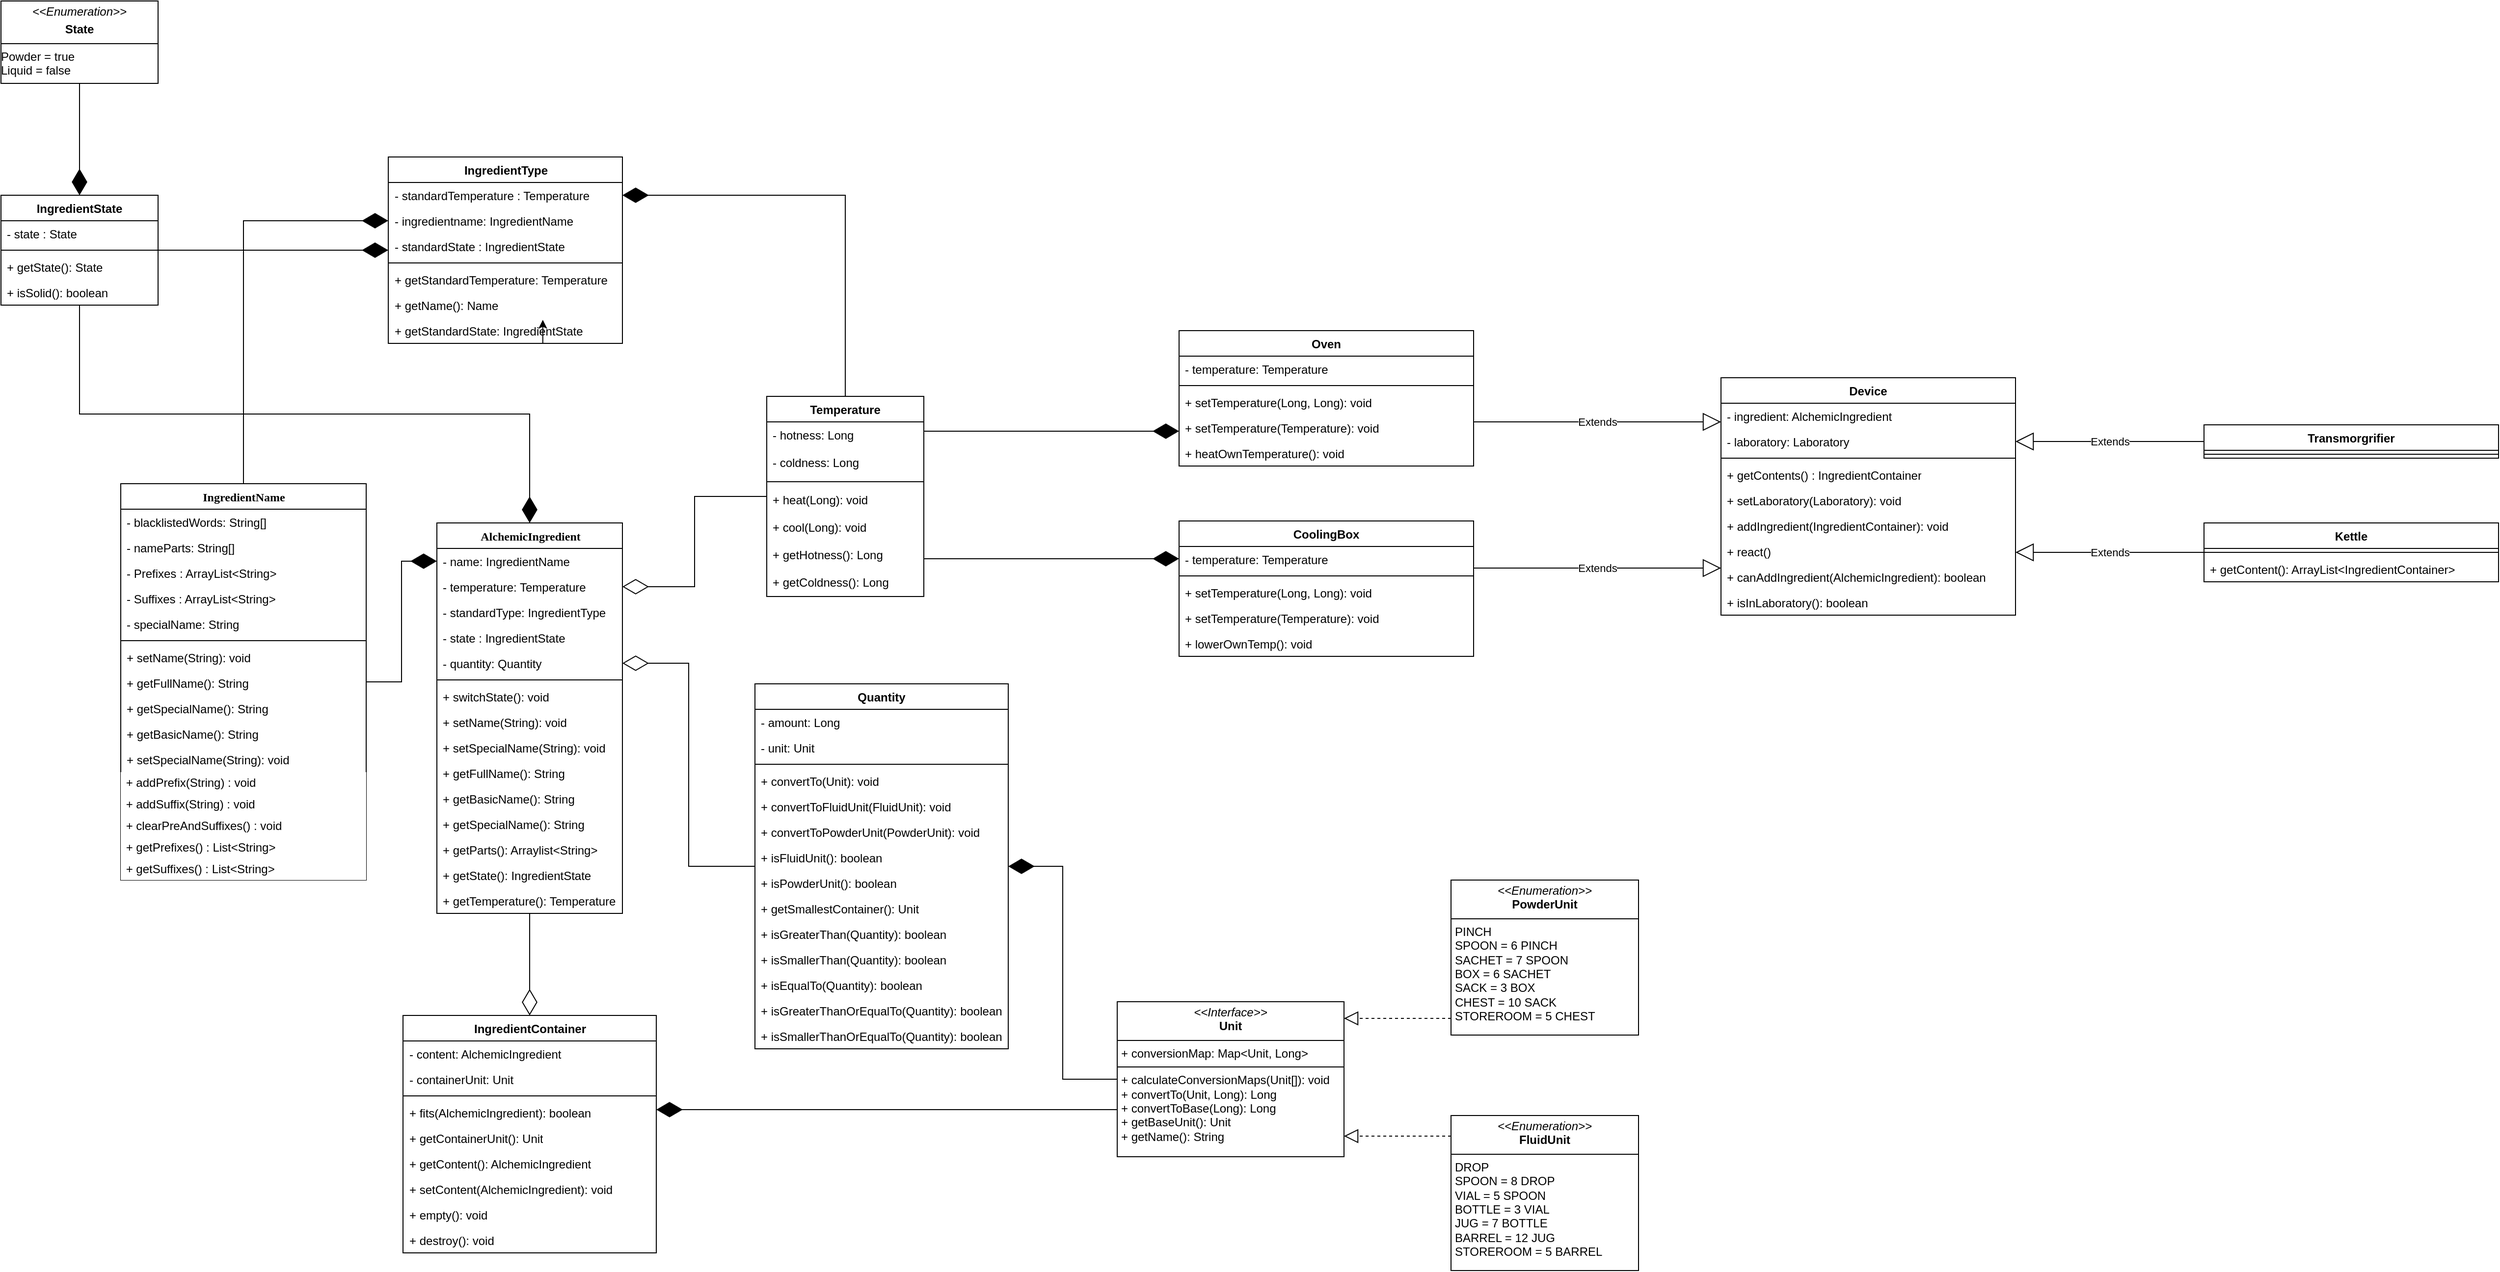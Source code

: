 <mxfile version="24.4.4" type="device">
  <diagram name="Page-1" id="9f46799a-70d6-7492-0946-bef42562c5a5">
    <mxGraphModel dx="1953" dy="1023" grid="1" gridSize="12" guides="1" tooltips="1" connect="1" arrows="1" fold="1" page="1" pageScale="1" pageWidth="4681" pageHeight="3300" background="#FFFFFF" math="0" shadow="0">
      <root>
        <mxCell id="0" />
        <mxCell id="1" parent="0" />
        <mxCell id="78961159f06e98e8-56" value="IngredientName" style="swimlane;html=1;fontStyle=1;align=center;verticalAlign=top;childLayout=stackLayout;horizontal=1;startSize=26;horizontalStack=0;resizeParent=1;resizeLast=0;collapsible=1;marginBottom=0;swimlaneFillColor=#ffffff;rounded=0;shadow=0;comic=0;labelBackgroundColor=none;strokeWidth=1;fontFamily=Verdana;fontSize=12;" parent="1" vertex="1">
          <mxGeometry x="1670" y="1272" width="250" height="404" as="geometry" />
        </mxCell>
        <mxCell id="78961159f06e98e8-57" value="- blacklistedWords: String[]" style="text;html=1;align=left;verticalAlign=top;spacingLeft=4;spacingRight=4;whiteSpace=wrap;overflow=hidden;rotatable=0;points=[[0,0.5],[1,0.5]];portConstraint=eastwest;" parent="78961159f06e98e8-56" vertex="1">
          <mxGeometry y="26" width="250" height="26" as="geometry" />
        </mxCell>
        <mxCell id="78961159f06e98e8-58" value="- nameParts: String[]" style="text;html=1;align=left;verticalAlign=top;spacingLeft=4;spacingRight=4;whiteSpace=wrap;overflow=hidden;rotatable=0;points=[[0,0.5],[1,0.5]];portConstraint=eastwest;" parent="78961159f06e98e8-56" vertex="1">
          <mxGeometry y="52" width="250" height="26" as="geometry" />
        </mxCell>
        <mxCell id="5zhedWkyK45EyheegLLE-41" value="- Prefixes : ArrayList&amp;lt;String&amp;gt;" style="text;html=1;align=left;verticalAlign=top;spacingLeft=4;spacingRight=4;whiteSpace=wrap;overflow=hidden;rotatable=0;points=[[0,0.5],[1,0.5]];portConstraint=eastwest;" parent="78961159f06e98e8-56" vertex="1">
          <mxGeometry y="78" width="250" height="26" as="geometry" />
        </mxCell>
        <mxCell id="5zhedWkyK45EyheegLLE-42" value="- Suffixes : ArrayList&amp;lt;String&amp;gt;" style="text;html=1;align=left;verticalAlign=top;spacingLeft=4;spacingRight=4;whiteSpace=wrap;overflow=hidden;rotatable=0;points=[[0,0.5],[1,0.5]];portConstraint=eastwest;" parent="78961159f06e98e8-56" vertex="1">
          <mxGeometry y="104" width="250" height="26" as="geometry" />
        </mxCell>
        <mxCell id="78961159f06e98e8-59" value="- specialName: String" style="text;html=1;align=left;verticalAlign=top;spacingLeft=4;spacingRight=4;whiteSpace=wrap;overflow=hidden;rotatable=0;points=[[0,0.5],[1,0.5]];portConstraint=eastwest;" parent="78961159f06e98e8-56" vertex="1">
          <mxGeometry y="130" width="250" height="26" as="geometry" />
        </mxCell>
        <mxCell id="78961159f06e98e8-64" value="" style="line;html=1;strokeWidth=1;align=left;verticalAlign=middle;spacingTop=-1;spacingLeft=3;spacingRight=3;rotatable=0;labelPosition=right;points=[];portConstraint=eastwest;" parent="78961159f06e98e8-56" vertex="1">
          <mxGeometry y="156" width="250" height="8" as="geometry" />
        </mxCell>
        <mxCell id="78961159f06e98e8-65" value="+ setName(String): void" style="text;html=1;align=left;verticalAlign=top;spacingLeft=4;spacingRight=4;whiteSpace=wrap;overflow=hidden;rotatable=0;points=[[0,0.5],[1,0.5]];portConstraint=eastwest;" parent="78961159f06e98e8-56" vertex="1">
          <mxGeometry y="164" width="250" height="26" as="geometry" />
        </mxCell>
        <mxCell id="97h_MK_ZkzOTSeDRxs9Z-13" value="+ getFullName(): String" style="text;html=1;align=left;verticalAlign=top;spacingLeft=4;spacingRight=4;whiteSpace=wrap;overflow=hidden;rotatable=0;points=[[0,0.5],[1,0.5]];portConstraint=eastwest;" parent="78961159f06e98e8-56" vertex="1">
          <mxGeometry y="190" width="250" height="26" as="geometry" />
        </mxCell>
        <mxCell id="97h_MK_ZkzOTSeDRxs9Z-12" value="+ getSpecialName(): String" style="text;html=1;align=left;verticalAlign=top;spacingLeft=4;spacingRight=4;whiteSpace=wrap;overflow=hidden;rotatable=0;points=[[0,0.5],[1,0.5]];portConstraint=eastwest;" parent="78961159f06e98e8-56" vertex="1">
          <mxGeometry y="216" width="250" height="26" as="geometry" />
        </mxCell>
        <mxCell id="78961159f06e98e8-68" value="+ getBasicName(): String" style="text;html=1;align=left;verticalAlign=top;spacingLeft=4;spacingRight=4;whiteSpace=wrap;overflow=hidden;rotatable=0;points=[[0,0.5],[1,0.5]];portConstraint=eastwest;" parent="78961159f06e98e8-56" vertex="1">
          <mxGeometry y="242" width="250" height="26" as="geometry" />
        </mxCell>
        <mxCell id="78961159f06e98e8-66" value="+ setSpecialName(String): void" style="text;html=1;align=left;verticalAlign=top;spacingLeft=4;spacingRight=4;whiteSpace=wrap;overflow=hidden;rotatable=0;points=[[0,0.5],[1,0.5]];portConstraint=eastwest;" parent="78961159f06e98e8-56" vertex="1">
          <mxGeometry y="268" width="250" height="26" as="geometry" />
        </mxCell>
        <mxCell id="5zhedWkyK45EyheegLLE-23" value="&amp;nbsp;+ addPrefix(String) : void" style="html=1;whiteSpace=wrap;align=left;strokeColor=none;" parent="78961159f06e98e8-56" vertex="1">
          <mxGeometry y="294" width="250" height="22" as="geometry" />
        </mxCell>
        <mxCell id="5zhedWkyK45EyheegLLE-24" value="&amp;nbsp;+ addSuffix(String) : void" style="html=1;whiteSpace=wrap;align=left;strokeColor=none;" parent="78961159f06e98e8-56" vertex="1">
          <mxGeometry y="316" width="250" height="22" as="geometry" />
        </mxCell>
        <mxCell id="5zhedWkyK45EyheegLLE-25" value="&amp;nbsp;+ clearPreAndSuffixes() : void" style="html=1;whiteSpace=wrap;align=left;strokeColor=none;" parent="78961159f06e98e8-56" vertex="1">
          <mxGeometry y="338" width="250" height="22" as="geometry" />
        </mxCell>
        <mxCell id="5zhedWkyK45EyheegLLE-27" value="&amp;nbsp;+ getPrefixes() : List&amp;lt;String&amp;gt;" style="html=1;whiteSpace=wrap;align=left;strokeColor=none;" parent="78961159f06e98e8-56" vertex="1">
          <mxGeometry y="360" width="250" height="22" as="geometry" />
        </mxCell>
        <mxCell id="5zhedWkyK45EyheegLLE-26" value="&amp;nbsp;+ getSuffixes() : List&amp;lt;String&amp;gt;" style="html=1;whiteSpace=wrap;align=left;strokeColor=none;" parent="78961159f06e98e8-56" vertex="1">
          <mxGeometry y="382" width="250" height="22" as="geometry" />
        </mxCell>
        <mxCell id="78961159f06e98e8-69" value="AlchemicIngredient" style="swimlane;html=1;fontStyle=1;align=center;verticalAlign=top;childLayout=stackLayout;horizontal=1;startSize=26;horizontalStack=0;resizeParent=1;resizeLast=0;collapsible=1;marginBottom=0;swimlaneFillColor=#ffffff;rounded=0;shadow=0;comic=0;labelBackgroundColor=none;strokeWidth=1;fontFamily=Verdana;fontSize=12" parent="1" vertex="1">
          <mxGeometry x="1992" y="1312" width="189" height="398" as="geometry" />
        </mxCell>
        <mxCell id="78961159f06e98e8-70" value="- name: IngredientName" style="text;html=1;align=left;verticalAlign=top;spacingLeft=4;spacingRight=4;whiteSpace=wrap;overflow=hidden;rotatable=0;points=[[0,0.5],[1,0.5]];portConstraint=eastwest;" parent="78961159f06e98e8-69" vertex="1">
          <mxGeometry y="26" width="189" height="26" as="geometry" />
        </mxCell>
        <mxCell id="78961159f06e98e8-71" value="- temperature: Temperature" style="text;html=1;align=left;verticalAlign=top;spacingLeft=4;spacingRight=4;whiteSpace=wrap;overflow=hidden;rotatable=0;points=[[0,0.5],[1,0.5]];portConstraint=eastwest;" parent="78961159f06e98e8-69" vertex="1">
          <mxGeometry y="52" width="189" height="26" as="geometry" />
        </mxCell>
        <mxCell id="Nklh2neHm5xW7WqeNOZJ-48" value="- standardType: IngredientType" style="text;align=left;verticalAlign=top;spacingLeft=4;spacingRight=4;overflow=hidden;rotatable=0;points=[[0,0.5],[1,0.5]];portConstraint=eastwest;whiteSpace=wrap;html=1;" parent="78961159f06e98e8-69" vertex="1">
          <mxGeometry y="78" width="189" height="26" as="geometry" />
        </mxCell>
        <mxCell id="Nklh2neHm5xW7WqeNOZJ-45" value="- state : IngredientState" style="text;align=left;verticalAlign=top;spacingLeft=4;spacingRight=4;overflow=hidden;rotatable=0;points=[[0,0.5],[1,0.5]];portConstraint=eastwest;whiteSpace=wrap;html=1;" parent="78961159f06e98e8-69" vertex="1">
          <mxGeometry y="104" width="189" height="26" as="geometry" />
        </mxCell>
        <mxCell id="97h_MK_ZkzOTSeDRxs9Z-36" value="- quantity: Quantity" style="text;html=1;align=left;verticalAlign=top;spacingLeft=4;spacingRight=4;whiteSpace=wrap;overflow=hidden;rotatable=0;points=[[0,0.5],[1,0.5]];portConstraint=eastwest;" parent="78961159f06e98e8-69" vertex="1">
          <mxGeometry y="130" width="189" height="26" as="geometry" />
        </mxCell>
        <mxCell id="78961159f06e98e8-77" value="" style="line;html=1;strokeWidth=1;align=left;verticalAlign=middle;spacingTop=-1;spacingLeft=3;spacingRight=3;rotatable=0;labelPosition=right;points=[];portConstraint=eastwest;" parent="78961159f06e98e8-69" vertex="1">
          <mxGeometry y="156" width="189" height="8" as="geometry" />
        </mxCell>
        <mxCell id="78961159f06e98e8-78" value="+ switchState(): void" style="text;html=1;align=left;verticalAlign=top;spacingLeft=4;spacingRight=4;whiteSpace=wrap;overflow=hidden;rotatable=0;points=[[0,0.5],[1,0.5]];portConstraint=eastwest;" parent="78961159f06e98e8-69" vertex="1">
          <mxGeometry y="164" width="189" height="26" as="geometry" />
        </mxCell>
        <mxCell id="97h_MK_ZkzOTSeDRxs9Z-29" value="+ setName(String): void" style="text;html=1;align=left;verticalAlign=top;spacingLeft=4;spacingRight=4;whiteSpace=wrap;overflow=hidden;rotatable=0;points=[[0,0.5],[1,0.5]];portConstraint=eastwest;" parent="78961159f06e98e8-69" vertex="1">
          <mxGeometry y="190" width="189" height="26" as="geometry" />
        </mxCell>
        <mxCell id="97h_MK_ZkzOTSeDRxs9Z-30" value="+ setSpecialName(String): void" style="text;html=1;align=left;verticalAlign=top;spacingLeft=4;spacingRight=4;whiteSpace=wrap;overflow=hidden;rotatable=0;points=[[0,0.5],[1,0.5]];portConstraint=eastwest;" parent="78961159f06e98e8-69" vertex="1">
          <mxGeometry y="216" width="189" height="26" as="geometry" />
        </mxCell>
        <mxCell id="97h_MK_ZkzOTSeDRxs9Z-33" value="+ getFullName(): String" style="text;html=1;align=left;verticalAlign=top;spacingLeft=4;spacingRight=4;whiteSpace=wrap;overflow=hidden;rotatable=0;points=[[0,0.5],[1,0.5]];portConstraint=eastwest;" parent="78961159f06e98e8-69" vertex="1">
          <mxGeometry y="242" width="189" height="26" as="geometry" />
        </mxCell>
        <mxCell id="97h_MK_ZkzOTSeDRxs9Z-31" value="+ getBasicName(): String" style="text;html=1;align=left;verticalAlign=top;spacingLeft=4;spacingRight=4;whiteSpace=wrap;overflow=hidden;rotatable=0;points=[[0,0.5],[1,0.5]];portConstraint=eastwest;" parent="78961159f06e98e8-69" vertex="1">
          <mxGeometry y="268" width="189" height="26" as="geometry" />
        </mxCell>
        <mxCell id="97h_MK_ZkzOTSeDRxs9Z-32" value="+ getSpecialName(): String" style="text;html=1;align=left;verticalAlign=top;spacingLeft=4;spacingRight=4;whiteSpace=wrap;overflow=hidden;rotatable=0;points=[[0,0.5],[1,0.5]];portConstraint=eastwest;" parent="78961159f06e98e8-69" vertex="1">
          <mxGeometry y="294" width="189" height="26" as="geometry" />
        </mxCell>
        <mxCell id="Nklh2neHm5xW7WqeNOZJ-34" value="+ getParts(): Arraylist&amp;lt;String&amp;gt;" style="text;html=1;align=left;verticalAlign=top;spacingLeft=4;spacingRight=4;whiteSpace=wrap;overflow=hidden;rotatable=0;points=[[0,0.5],[1,0.5]];portConstraint=eastwest;" parent="78961159f06e98e8-69" vertex="1">
          <mxGeometry y="320" width="189" height="26" as="geometry" />
        </mxCell>
        <mxCell id="97h_MK_ZkzOTSeDRxs9Z-35" value="+ getState(): IngredientState" style="text;html=1;align=left;verticalAlign=top;spacingLeft=4;spacingRight=4;whiteSpace=wrap;overflow=hidden;rotatable=0;points=[[0,0.5],[1,0.5]];portConstraint=eastwest;" parent="78961159f06e98e8-69" vertex="1">
          <mxGeometry y="346" width="189" height="26" as="geometry" />
        </mxCell>
        <mxCell id="97h_MK_ZkzOTSeDRxs9Z-34" value="+ getTemperature(): Temperature" style="text;html=1;align=left;verticalAlign=top;spacingLeft=4;spacingRight=4;whiteSpace=wrap;overflow=hidden;rotatable=0;points=[[0,0.5],[1,0.5]];portConstraint=eastwest;" parent="78961159f06e98e8-69" vertex="1">
          <mxGeometry y="372" width="189" height="26" as="geometry" />
        </mxCell>
        <mxCell id="97h_MK_ZkzOTSeDRxs9Z-2" value="" style="endArrow=diamondThin;endFill=1;endSize=24;html=1;rounded=0;entryX=0;entryY=0.5;entryDx=0;entryDy=0;edgeStyle=orthogonalEdgeStyle;" parent="1" source="78961159f06e98e8-56" target="78961159f06e98e8-70" edge="1">
          <mxGeometry width="160" relative="1" as="geometry">
            <mxPoint x="1972" y="1470" as="sourcePoint" />
            <mxPoint x="1962" y="1370" as="targetPoint" />
          </mxGeometry>
        </mxCell>
        <mxCell id="97h_MK_ZkzOTSeDRxs9Z-19" value="Temperature" style="swimlane;fontStyle=1;align=center;verticalAlign=top;childLayout=stackLayout;horizontal=1;startSize=26;horizontalStack=0;resizeParent=1;resizeParentMax=0;resizeLast=0;collapsible=1;marginBottom=0;whiteSpace=wrap;html=1;" parent="1" vertex="1">
          <mxGeometry x="2328" y="1183" width="160" height="204" as="geometry" />
        </mxCell>
        <mxCell id="97h_MK_ZkzOTSeDRxs9Z-20" value="- hotness: Long" style="text;align=left;verticalAlign=top;spacingLeft=4;spacingRight=4;overflow=hidden;rotatable=0;points=[[0,0.5],[1,0.5]];portConstraint=eastwest;whiteSpace=wrap;html=1;" parent="97h_MK_ZkzOTSeDRxs9Z-19" vertex="1">
          <mxGeometry y="26" width="160" height="28" as="geometry" />
        </mxCell>
        <mxCell id="97h_MK_ZkzOTSeDRxs9Z-23" value="- coldness: Long" style="text;align=left;verticalAlign=top;spacingLeft=4;spacingRight=4;overflow=hidden;rotatable=0;points=[[0,0.5],[1,0.5]];portConstraint=eastwest;whiteSpace=wrap;html=1;" parent="97h_MK_ZkzOTSeDRxs9Z-19" vertex="1">
          <mxGeometry y="54" width="160" height="28" as="geometry" />
        </mxCell>
        <mxCell id="97h_MK_ZkzOTSeDRxs9Z-21" value="" style="line;strokeWidth=1;align=left;verticalAlign=middle;spacingTop=-1;spacingLeft=3;spacingRight=3;rotatable=0;labelPosition=right;points=[];portConstraint=eastwest;" parent="97h_MK_ZkzOTSeDRxs9Z-19" vertex="1">
          <mxGeometry y="82" width="160" height="10" as="geometry" />
        </mxCell>
        <mxCell id="97h_MK_ZkzOTSeDRxs9Z-22" value="+ heat(Long): void" style="text;align=left;verticalAlign=top;spacingLeft=4;spacingRight=4;overflow=hidden;rotatable=0;points=[[0,0.5],[1,0.5]];portConstraint=eastwest;whiteSpace=wrap;html=1;" parent="97h_MK_ZkzOTSeDRxs9Z-19" vertex="1">
          <mxGeometry y="92" width="160" height="28" as="geometry" />
        </mxCell>
        <mxCell id="97h_MK_ZkzOTSeDRxs9Z-24" value="+ cool(Long): void" style="text;align=left;verticalAlign=top;spacingLeft=4;spacingRight=4;overflow=hidden;rotatable=0;points=[[0,0.5],[1,0.5]];portConstraint=eastwest;whiteSpace=wrap;html=1;" parent="97h_MK_ZkzOTSeDRxs9Z-19" vertex="1">
          <mxGeometry y="120" width="160" height="28" as="geometry" />
        </mxCell>
        <mxCell id="97h_MK_ZkzOTSeDRxs9Z-25" value="+ getHotness(): Long" style="text;align=left;verticalAlign=top;spacingLeft=4;spacingRight=4;overflow=hidden;rotatable=0;points=[[0,0.5],[1,0.5]];portConstraint=eastwest;whiteSpace=wrap;html=1;" parent="97h_MK_ZkzOTSeDRxs9Z-19" vertex="1">
          <mxGeometry y="148" width="160" height="28" as="geometry" />
        </mxCell>
        <mxCell id="97h_MK_ZkzOTSeDRxs9Z-26" value="+ getColdness(): Long" style="text;align=left;verticalAlign=top;spacingLeft=4;spacingRight=4;overflow=hidden;rotatable=0;points=[[0,0.5],[1,0.5]];portConstraint=eastwest;whiteSpace=wrap;html=1;" parent="97h_MK_ZkzOTSeDRxs9Z-19" vertex="1">
          <mxGeometry y="176" width="160" height="28" as="geometry" />
        </mxCell>
        <mxCell id="97h_MK_ZkzOTSeDRxs9Z-28" value="" style="endArrow=diamondThin;endFill=0;endSize=24;html=1;rounded=0;flowAnimation=0;edgeStyle=elbowEdgeStyle;" parent="1" source="97h_MK_ZkzOTSeDRxs9Z-19" target="78961159f06e98e8-71" edge="1">
          <mxGeometry width="160" relative="1" as="geometry">
            <mxPoint x="1942" y="1360" as="sourcePoint" />
            <mxPoint x="2102" y="1360" as="targetPoint" />
          </mxGeometry>
        </mxCell>
        <mxCell id="97h_MK_ZkzOTSeDRxs9Z-37" value="Quantity" style="swimlane;fontStyle=1;align=center;verticalAlign=top;childLayout=stackLayout;horizontal=1;startSize=26;horizontalStack=0;resizeParent=1;resizeParentMax=0;resizeLast=0;collapsible=1;marginBottom=0;whiteSpace=wrap;html=1;" parent="1" vertex="1">
          <mxGeometry x="2316" y="1476" width="258" height="372" as="geometry" />
        </mxCell>
        <mxCell id="97h_MK_ZkzOTSeDRxs9Z-38" value="- amount: Long" style="text;align=left;verticalAlign=top;spacingLeft=4;spacingRight=4;overflow=hidden;rotatable=0;points=[[0,0.5],[1,0.5]];portConstraint=eastwest;whiteSpace=wrap;html=1;" parent="97h_MK_ZkzOTSeDRxs9Z-37" vertex="1">
          <mxGeometry y="26" width="258" height="26" as="geometry" />
        </mxCell>
        <mxCell id="97h_MK_ZkzOTSeDRxs9Z-45" value="- unit: Unit" style="text;align=left;verticalAlign=top;spacingLeft=4;spacingRight=4;overflow=hidden;rotatable=0;points=[[0,0.5],[1,0.5]];portConstraint=eastwest;whiteSpace=wrap;html=1;" parent="97h_MK_ZkzOTSeDRxs9Z-37" vertex="1">
          <mxGeometry y="52" width="258" height="26" as="geometry" />
        </mxCell>
        <mxCell id="97h_MK_ZkzOTSeDRxs9Z-39" value="" style="line;strokeWidth=1;align=left;verticalAlign=middle;spacingTop=-1;spacingLeft=3;spacingRight=3;rotatable=0;labelPosition=right;points=[];portConstraint=eastwest;" parent="97h_MK_ZkzOTSeDRxs9Z-37" vertex="1">
          <mxGeometry y="78" width="258" height="8" as="geometry" />
        </mxCell>
        <mxCell id="97h_MK_ZkzOTSeDRxs9Z-40" value="+ convertTo(Unit): void" style="text;align=left;verticalAlign=top;spacingLeft=4;spacingRight=4;overflow=hidden;rotatable=0;points=[[0,0.5],[1,0.5]];portConstraint=eastwest;whiteSpace=wrap;html=1;" parent="97h_MK_ZkzOTSeDRxs9Z-37" vertex="1">
          <mxGeometry y="86" width="258" height="26" as="geometry" />
        </mxCell>
        <mxCell id="O8syH5XWvo3BJVBqjowe-1" value="+ convertToFluidUnit(FluidUnit): void" style="text;align=left;verticalAlign=top;spacingLeft=4;spacingRight=4;overflow=hidden;rotatable=0;points=[[0,0.5],[1,0.5]];portConstraint=eastwest;whiteSpace=wrap;html=1;" parent="97h_MK_ZkzOTSeDRxs9Z-37" vertex="1">
          <mxGeometry y="112" width="258" height="26" as="geometry" />
        </mxCell>
        <mxCell id="O8syH5XWvo3BJVBqjowe-2" value="+ convertToPowderUnit(PowderUnit): void" style="text;align=left;verticalAlign=top;spacingLeft=4;spacingRight=4;overflow=hidden;rotatable=0;points=[[0,0.5],[1,0.5]];portConstraint=eastwest;whiteSpace=wrap;html=1;" parent="97h_MK_ZkzOTSeDRxs9Z-37" vertex="1">
          <mxGeometry y="138" width="258" height="26" as="geometry" />
        </mxCell>
        <mxCell id="O8syH5XWvo3BJVBqjowe-3" value="+ isFluidUnit(): boolean" style="text;align=left;verticalAlign=top;spacingLeft=4;spacingRight=4;overflow=hidden;rotatable=0;points=[[0,0.5],[1,0.5]];portConstraint=eastwest;whiteSpace=wrap;html=1;" parent="97h_MK_ZkzOTSeDRxs9Z-37" vertex="1">
          <mxGeometry y="164" width="258" height="26" as="geometry" />
        </mxCell>
        <mxCell id="O8syH5XWvo3BJVBqjowe-4" value="+ isPowderUnit(): boolean" style="text;align=left;verticalAlign=top;spacingLeft=4;spacingRight=4;overflow=hidden;rotatable=0;points=[[0,0.5],[1,0.5]];portConstraint=eastwest;whiteSpace=wrap;html=1;" parent="97h_MK_ZkzOTSeDRxs9Z-37" vertex="1">
          <mxGeometry y="190" width="258" height="26" as="geometry" />
        </mxCell>
        <mxCell id="O8syH5XWvo3BJVBqjowe-5" value="+ getSmallestContainer(): Unit" style="text;align=left;verticalAlign=top;spacingLeft=4;spacingRight=4;overflow=hidden;rotatable=0;points=[[0,0.5],[1,0.5]];portConstraint=eastwest;whiteSpace=wrap;html=1;" parent="97h_MK_ZkzOTSeDRxs9Z-37" vertex="1">
          <mxGeometry y="216" width="258" height="26" as="geometry" />
        </mxCell>
        <mxCell id="O8syH5XWvo3BJVBqjowe-6" value="+ isGreaterThan(Quantity): boolean" style="text;align=left;verticalAlign=top;spacingLeft=4;spacingRight=4;overflow=hidden;rotatable=0;points=[[0,0.5],[1,0.5]];portConstraint=eastwest;whiteSpace=wrap;html=1;" parent="97h_MK_ZkzOTSeDRxs9Z-37" vertex="1">
          <mxGeometry y="242" width="258" height="26" as="geometry" />
        </mxCell>
        <mxCell id="O8syH5XWvo3BJVBqjowe-7" value="+ isSmallerThan(Quantity): boolean" style="text;align=left;verticalAlign=top;spacingLeft=4;spacingRight=4;overflow=hidden;rotatable=0;points=[[0,0.5],[1,0.5]];portConstraint=eastwest;whiteSpace=wrap;html=1;" parent="97h_MK_ZkzOTSeDRxs9Z-37" vertex="1">
          <mxGeometry y="268" width="258" height="26" as="geometry" />
        </mxCell>
        <mxCell id="O8syH5XWvo3BJVBqjowe-8" value="+ isEqualTo(Quantity): boolean" style="text;align=left;verticalAlign=top;spacingLeft=4;spacingRight=4;overflow=hidden;rotatable=0;points=[[0,0.5],[1,0.5]];portConstraint=eastwest;whiteSpace=wrap;html=1;" parent="97h_MK_ZkzOTSeDRxs9Z-37" vertex="1">
          <mxGeometry y="294" width="258" height="26" as="geometry" />
        </mxCell>
        <mxCell id="O8syH5XWvo3BJVBqjowe-9" value="+ isGreaterThanOrEqualTo(Quantity): boolean" style="text;align=left;verticalAlign=top;spacingLeft=4;spacingRight=4;overflow=hidden;rotatable=0;points=[[0,0.5],[1,0.5]];portConstraint=eastwest;whiteSpace=wrap;html=1;" parent="97h_MK_ZkzOTSeDRxs9Z-37" vertex="1">
          <mxGeometry y="320" width="258" height="26" as="geometry" />
        </mxCell>
        <mxCell id="O8syH5XWvo3BJVBqjowe-10" value="+ isSmallerThanOrEqualTo(Quantity): boolean" style="text;align=left;verticalAlign=top;spacingLeft=4;spacingRight=4;overflow=hidden;rotatable=0;points=[[0,0.5],[1,0.5]];portConstraint=eastwest;whiteSpace=wrap;html=1;" parent="97h_MK_ZkzOTSeDRxs9Z-37" vertex="1">
          <mxGeometry y="346" width="258" height="26" as="geometry" />
        </mxCell>
        <mxCell id="97h_MK_ZkzOTSeDRxs9Z-46" value="" style="endArrow=diamondThin;endFill=0;endSize=24;html=1;rounded=0;flowAnimation=0;edgeStyle=elbowEdgeStyle;" parent="1" source="97h_MK_ZkzOTSeDRxs9Z-37" target="97h_MK_ZkzOTSeDRxs9Z-36" edge="1">
          <mxGeometry width="160" relative="1" as="geometry">
            <mxPoint x="2320" y="1175" as="sourcePoint" />
            <mxPoint x="2191" y="1387" as="targetPoint" />
          </mxGeometry>
        </mxCell>
        <mxCell id="YWMN-30DLtV0OlI1pnVU-11" value="&lt;p style=&quot;margin:0px;margin-top:4px;text-align:center;&quot;&gt;&lt;i&gt;&amp;lt;&amp;lt;Interface&amp;gt;&amp;gt;&lt;/i&gt;&lt;br&gt;&lt;b&gt;Unit&lt;/b&gt;&lt;/p&gt;&lt;hr size=&quot;1&quot; style=&quot;border-style:solid;&quot;&gt;&lt;p style=&quot;margin:0px;margin-left:4px;&quot;&gt;+ conversionMap: Map&amp;lt;Unit, Long&amp;gt;&lt;br&gt;&lt;/p&gt;&lt;hr size=&quot;1&quot; style=&quot;border-style:solid;&quot;&gt;&lt;p style=&quot;margin:0px;margin-left:4px;&quot;&gt;+ calculateConversionMaps(Unit[]): void&lt;/p&gt;&lt;p style=&quot;margin:0px;margin-left:4px;&quot;&gt;+ convertTo(Unit, Long): Long&lt;/p&gt;&lt;p style=&quot;margin:0px;margin-left:4px;&quot;&gt;+ convertToBase(Long): Long&lt;/p&gt;&lt;p style=&quot;margin:0px;margin-left:4px;&quot;&gt;+ getBaseUnit(): Unit&lt;/p&gt;&lt;p style=&quot;margin:0px;margin-left:4px;&quot;&gt;+ getName(): String&lt;/p&gt;" style="verticalAlign=top;align=left;overflow=fill;html=1;whiteSpace=wrap;" parent="1" vertex="1">
          <mxGeometry x="2685" y="1800" width="231" height="158" as="geometry" />
        </mxCell>
        <mxCell id="YWMN-30DLtV0OlI1pnVU-12" value="&lt;p style=&quot;margin:0px;margin-top:4px;text-align:center;&quot;&gt;&lt;i&gt;&amp;lt;&amp;lt;Enumeration&amp;gt;&amp;gt;&lt;/i&gt;&lt;br&gt;&lt;b&gt;PowderUnit&lt;/b&gt;&lt;/p&gt;&lt;hr size=&quot;1&quot; style=&quot;border-style:solid;&quot;&gt;&lt;p style=&quot;margin:0px;margin-left:4px;&quot;&gt;PINCH&lt;/p&gt;&lt;p style=&quot;margin:0px;margin-left:4px;&quot;&gt;SPOON = 6 PINCH&lt;/p&gt;&lt;p style=&quot;margin:0px;margin-left:4px;&quot;&gt;&lt;span style=&quot;background-color: initial;&quot;&gt;SACHET = 7 SPOON&lt;/span&gt;&lt;/p&gt;&lt;p style=&quot;margin:0px;margin-left:4px;&quot;&gt;&lt;span style=&quot;background-color: initial;&quot;&gt;BOX = 6 SACHET&lt;/span&gt;&lt;/p&gt;&lt;p style=&quot;margin:0px;margin-left:4px;&quot;&gt;&lt;span style=&quot;background-color: initial;&quot;&gt;SACK = 3 BOX&lt;/span&gt;&lt;/p&gt;&lt;p style=&quot;margin:0px;margin-left:4px;&quot;&gt;&lt;span style=&quot;background-color: initial;&quot;&gt;CHEST = 10 SACK&lt;/span&gt;&lt;/p&gt;&lt;p style=&quot;margin:0px;margin-left:4px;&quot;&gt;&lt;span style=&quot;background-color: initial;&quot;&gt;STOREROOM = 5 CHEST&lt;/span&gt;&lt;/p&gt;" style="verticalAlign=top;align=left;overflow=fill;html=1;whiteSpace=wrap;" parent="1" vertex="1">
          <mxGeometry x="3025" y="1676" width="191" height="158" as="geometry" />
        </mxCell>
        <mxCell id="YWMN-30DLtV0OlI1pnVU-13" value="&lt;p style=&quot;margin:0px;margin-top:4px;text-align:center;&quot;&gt;&lt;i&gt;&amp;lt;&amp;lt;Enumeration&amp;gt;&amp;gt;&lt;/i&gt;&lt;br&gt;&lt;b&gt;FluidUnit&lt;/b&gt;&lt;/p&gt;&lt;hr size=&quot;1&quot; style=&quot;border-style:solid;&quot;&gt;&lt;p style=&quot;margin:0px;margin-left:4px;&quot;&gt;DROP&lt;/p&gt;&lt;p style=&quot;margin:0px;margin-left:4px;&quot;&gt;SPOON = 8&amp;nbsp;&lt;span style=&quot;background-color: initial;&quot;&gt;DROP&lt;/span&gt;&lt;/p&gt;&lt;p style=&quot;margin:0px;margin-left:4px;&quot;&gt;&lt;span style=&quot;background-color: initial;&quot;&gt;VIAL = 5 SPOON&lt;/span&gt;&lt;/p&gt;&lt;p style=&quot;margin:0px;margin-left:4px;&quot;&gt;&lt;span style=&quot;background-color: initial;&quot;&gt;BOTTLE = 3&amp;nbsp;&lt;/span&gt;&lt;span style=&quot;background-color: initial;&quot;&gt;VIAL&lt;/span&gt;&lt;span style=&quot;background-color: initial;&quot;&gt;&amp;nbsp;&lt;/span&gt;&lt;/p&gt;&lt;p style=&quot;margin:0px;margin-left:4px;&quot;&gt;&lt;span style=&quot;background-color: initial;&quot;&gt;JUG = 7&amp;nbsp;&lt;/span&gt;&lt;span style=&quot;background-color: initial;&quot;&gt;BOTTLE&lt;/span&gt;&lt;span style=&quot;background-color: initial;&quot;&gt;&amp;nbsp;&lt;/span&gt;&lt;/p&gt;&lt;p style=&quot;margin:0px;margin-left:4px;&quot;&gt;&lt;span style=&quot;background-color: initial;&quot;&gt;BARREL = 12&amp;nbsp;&lt;/span&gt;&lt;span style=&quot;background-color: initial;&quot;&gt;JUG&lt;/span&gt;&lt;span style=&quot;background-color: initial;&quot;&gt;&amp;nbsp;&lt;/span&gt;&lt;/p&gt;&lt;p style=&quot;margin:0px;margin-left:4px;&quot;&gt;&lt;span style=&quot;background-color: initial;&quot;&gt;STOREROOM = 5&amp;nbsp;&lt;/span&gt;&lt;span style=&quot;background-color: initial;&quot;&gt;BARREL&lt;/span&gt;&lt;span style=&quot;background-color: initial;&quot;&gt;&amp;nbsp;&lt;/span&gt;&lt;/p&gt;" style="verticalAlign=top;align=left;overflow=fill;html=1;whiteSpace=wrap;" parent="1" vertex="1">
          <mxGeometry x="3025" y="1916" width="191" height="158" as="geometry" />
        </mxCell>
        <mxCell id="YWMN-30DLtV0OlI1pnVU-14" value="" style="endArrow=diamondThin;endFill=1;endSize=24;html=1;rounded=0;flowAnimation=0;edgeStyle=orthogonalEdgeStyle;" parent="1" source="YWMN-30DLtV0OlI1pnVU-11" target="97h_MK_ZkzOTSeDRxs9Z-37" edge="1">
          <mxGeometry width="160" relative="1" as="geometry">
            <mxPoint x="2654" y="1420" as="sourcePoint" />
            <mxPoint x="2525" y="1420" as="targetPoint" />
          </mxGeometry>
        </mxCell>
        <mxCell id="YWMN-30DLtV0OlI1pnVU-15" value="" style="endArrow=block;dashed=1;endFill=0;endSize=12;html=1;rounded=0;edgeStyle=elbowEdgeStyle;elbow=vertical;" parent="1" source="YWMN-30DLtV0OlI1pnVU-12" target="YWMN-30DLtV0OlI1pnVU-11" edge="1">
          <mxGeometry width="160" relative="1" as="geometry">
            <mxPoint x="2815" y="1926" as="sourcePoint" />
            <mxPoint x="2975" y="1926" as="targetPoint" />
          </mxGeometry>
        </mxCell>
        <mxCell id="YWMN-30DLtV0OlI1pnVU-16" value="" style="endArrow=block;dashed=1;endFill=0;endSize=12;html=1;rounded=0;edgeStyle=elbowEdgeStyle;elbow=vertical;" parent="1" source="YWMN-30DLtV0OlI1pnVU-13" target="YWMN-30DLtV0OlI1pnVU-11" edge="1">
          <mxGeometry width="160" relative="1" as="geometry">
            <mxPoint x="2815" y="1926" as="sourcePoint" />
            <mxPoint x="2975" y="1926" as="targetPoint" />
          </mxGeometry>
        </mxCell>
        <mxCell id="F8DYh0mRc7Ym_Znqm9gM-1" value="IngredientContainer" style="swimlane;fontStyle=1;align=center;verticalAlign=top;childLayout=stackLayout;horizontal=1;startSize=26;horizontalStack=0;resizeParent=1;resizeParentMax=0;resizeLast=0;collapsible=1;marginBottom=0;whiteSpace=wrap;html=1;" parent="1" vertex="1">
          <mxGeometry x="1957.5" y="1814" width="258" height="242" as="geometry" />
        </mxCell>
        <mxCell id="F8DYh0mRc7Ym_Znqm9gM-2" value="- content: AlchemicIngredient" style="text;align=left;verticalAlign=top;spacingLeft=4;spacingRight=4;overflow=hidden;rotatable=0;points=[[0,0.5],[1,0.5]];portConstraint=eastwest;whiteSpace=wrap;html=1;" parent="F8DYh0mRc7Ym_Znqm9gM-1" vertex="1">
          <mxGeometry y="26" width="258" height="26" as="geometry" />
        </mxCell>
        <mxCell id="F8DYh0mRc7Ym_Znqm9gM-5" value="- containerUnit: Unit" style="text;align=left;verticalAlign=top;spacingLeft=4;spacingRight=4;overflow=hidden;rotatable=0;points=[[0,0.5],[1,0.5]];portConstraint=eastwest;whiteSpace=wrap;html=1;" parent="F8DYh0mRc7Ym_Znqm9gM-1" vertex="1">
          <mxGeometry y="52" width="258" height="26" as="geometry" />
        </mxCell>
        <mxCell id="F8DYh0mRc7Ym_Znqm9gM-3" value="" style="line;strokeWidth=1;align=left;verticalAlign=middle;spacingTop=-1;spacingLeft=3;spacingRight=3;rotatable=0;labelPosition=right;points=[];portConstraint=eastwest;" parent="F8DYh0mRc7Ym_Znqm9gM-1" vertex="1">
          <mxGeometry y="78" width="258" height="8" as="geometry" />
        </mxCell>
        <mxCell id="F8DYh0mRc7Ym_Znqm9gM-4" value="+ fits(AlchemicIngredient): boolean" style="text;align=left;verticalAlign=top;spacingLeft=4;spacingRight=4;overflow=hidden;rotatable=0;points=[[0,0.5],[1,0.5]];portConstraint=eastwest;whiteSpace=wrap;html=1;" parent="F8DYh0mRc7Ym_Znqm9gM-1" vertex="1">
          <mxGeometry y="86" width="258" height="26" as="geometry" />
        </mxCell>
        <mxCell id="F8DYh0mRc7Ym_Znqm9gM-6" value="+ getContainerUnit(): Unit" style="text;align=left;verticalAlign=top;spacingLeft=4;spacingRight=4;overflow=hidden;rotatable=0;points=[[0,0.5],[1,0.5]];portConstraint=eastwest;whiteSpace=wrap;html=1;" parent="F8DYh0mRc7Ym_Znqm9gM-1" vertex="1">
          <mxGeometry y="112" width="258" height="26" as="geometry" />
        </mxCell>
        <mxCell id="F8DYh0mRc7Ym_Znqm9gM-7" value="+ getContent(): AlchemicIngredient" style="text;align=left;verticalAlign=top;spacingLeft=4;spacingRight=4;overflow=hidden;rotatable=0;points=[[0,0.5],[1,0.5]];portConstraint=eastwest;whiteSpace=wrap;html=1;" parent="F8DYh0mRc7Ym_Znqm9gM-1" vertex="1">
          <mxGeometry y="138" width="258" height="26" as="geometry" />
        </mxCell>
        <mxCell id="F8DYh0mRc7Ym_Znqm9gM-8" value="+ setContent(AlchemicIngredient): void" style="text;align=left;verticalAlign=top;spacingLeft=4;spacingRight=4;overflow=hidden;rotatable=0;points=[[0,0.5],[1,0.5]];portConstraint=eastwest;whiteSpace=wrap;html=1;" parent="F8DYh0mRc7Ym_Znqm9gM-1" vertex="1">
          <mxGeometry y="164" width="258" height="26" as="geometry" />
        </mxCell>
        <mxCell id="F8DYh0mRc7Ym_Znqm9gM-9" value="+ empty(): void" style="text;align=left;verticalAlign=top;spacingLeft=4;spacingRight=4;overflow=hidden;rotatable=0;points=[[0,0.5],[1,0.5]];portConstraint=eastwest;whiteSpace=wrap;html=1;" parent="F8DYh0mRc7Ym_Znqm9gM-1" vertex="1">
          <mxGeometry y="190" width="258" height="26" as="geometry" />
        </mxCell>
        <mxCell id="F8DYh0mRc7Ym_Znqm9gM-10" value="+ destroy(): void" style="text;align=left;verticalAlign=top;spacingLeft=4;spacingRight=4;overflow=hidden;rotatable=0;points=[[0,0.5],[1,0.5]];portConstraint=eastwest;whiteSpace=wrap;html=1;" parent="F8DYh0mRc7Ym_Znqm9gM-1" vertex="1">
          <mxGeometry y="216" width="258" height="26" as="geometry" />
        </mxCell>
        <mxCell id="F8DYh0mRc7Ym_Znqm9gM-11" value="" style="endArrow=diamondThin;endFill=1;endSize=24;html=1;rounded=0;flowAnimation=0;edgeStyle=elbowEdgeStyle;elbow=vertical;" parent="1" source="YWMN-30DLtV0OlI1pnVU-11" target="F8DYh0mRc7Ym_Znqm9gM-1" edge="1">
          <mxGeometry width="160" relative="1" as="geometry">
            <mxPoint x="2768" y="1790" as="sourcePoint" />
            <mxPoint x="2650" y="1790" as="targetPoint" />
            <Array as="points">
              <mxPoint x="2440" y="1910" />
            </Array>
          </mxGeometry>
        </mxCell>
        <mxCell id="F8DYh0mRc7Ym_Znqm9gM-12" value="" style="endArrow=diamondThin;endFill=0;endSize=24;html=1;rounded=0;flowAnimation=0;edgeStyle=elbowEdgeStyle;elbow=vertical;" parent="1" source="78961159f06e98e8-69" target="F8DYh0mRc7Ym_Znqm9gM-1" edge="1">
          <mxGeometry width="160" relative="1" as="geometry">
            <mxPoint x="2168" y="1730" as="sourcePoint" />
            <mxPoint x="2050" y="1918" as="targetPoint" />
          </mxGeometry>
        </mxCell>
        <mxCell id="5zhedWkyK45EyheegLLE-33" value="Device" style="swimlane;fontStyle=1;align=center;verticalAlign=top;childLayout=stackLayout;horizontal=1;startSize=26;horizontalStack=0;resizeParent=1;resizeParentMax=0;resizeLast=0;collapsible=1;marginBottom=0;whiteSpace=wrap;html=1;" parent="1" vertex="1">
          <mxGeometry x="3300" y="1164" width="300" height="242" as="geometry" />
        </mxCell>
        <mxCell id="5zhedWkyK45EyheegLLE-34" value="- ingredient: AlchemicIngredient" style="text;align=left;verticalAlign=top;spacingLeft=4;spacingRight=4;overflow=hidden;rotatable=0;points=[[0,0.5],[1,0.5]];portConstraint=eastwest;whiteSpace=wrap;html=1;" parent="5zhedWkyK45EyheegLLE-33" vertex="1">
          <mxGeometry y="26" width="300" height="26" as="geometry" />
        </mxCell>
        <mxCell id="5zhedWkyK45EyheegLLE-35" value="- laboratory: Laboratory" style="text;align=left;verticalAlign=top;spacingLeft=4;spacingRight=4;overflow=hidden;rotatable=0;points=[[0,0.5],[1,0.5]];portConstraint=eastwest;whiteSpace=wrap;html=1;" parent="5zhedWkyK45EyheegLLE-33" vertex="1">
          <mxGeometry y="52" width="300" height="26" as="geometry" />
        </mxCell>
        <mxCell id="5zhedWkyK45EyheegLLE-36" value="" style="line;strokeWidth=1;align=left;verticalAlign=middle;spacingTop=-1;spacingLeft=3;spacingRight=3;rotatable=0;labelPosition=right;points=[];portConstraint=eastwest;" parent="5zhedWkyK45EyheegLLE-33" vertex="1">
          <mxGeometry y="78" width="300" height="8" as="geometry" />
        </mxCell>
        <mxCell id="5zhedWkyK45EyheegLLE-37" value="+ getContents() : IngredientContainer" style="text;align=left;verticalAlign=top;spacingLeft=4;spacingRight=4;overflow=hidden;rotatable=0;points=[[0,0.5],[1,0.5]];portConstraint=eastwest;whiteSpace=wrap;html=1;" parent="5zhedWkyK45EyheegLLE-33" vertex="1">
          <mxGeometry y="86" width="300" height="26" as="geometry" />
        </mxCell>
        <mxCell id="5zhedWkyK45EyheegLLE-38" value="+ setLaboratory(Laboratory): void" style="text;align=left;verticalAlign=top;spacingLeft=4;spacingRight=4;overflow=hidden;rotatable=0;points=[[0,0.5],[1,0.5]];portConstraint=eastwest;whiteSpace=wrap;html=1;" parent="5zhedWkyK45EyheegLLE-33" vertex="1">
          <mxGeometry y="112" width="300" height="26" as="geometry" />
        </mxCell>
        <mxCell id="5zhedWkyK45EyheegLLE-39" value="+ addIngredient(IngredientContainer): void" style="text;align=left;verticalAlign=top;spacingLeft=4;spacingRight=4;overflow=hidden;rotatable=0;points=[[0,0.5],[1,0.5]];portConstraint=eastwest;whiteSpace=wrap;html=1;" parent="5zhedWkyK45EyheegLLE-33" vertex="1">
          <mxGeometry y="138" width="300" height="26" as="geometry" />
        </mxCell>
        <mxCell id="5zhedWkyK45EyheegLLE-40" value="+ react()" style="text;align=left;verticalAlign=top;spacingLeft=4;spacingRight=4;overflow=hidden;rotatable=0;points=[[0,0.5],[1,0.5]];portConstraint=eastwest;whiteSpace=wrap;html=1;" parent="5zhedWkyK45EyheegLLE-33" vertex="1">
          <mxGeometry y="164" width="300" height="26" as="geometry" />
        </mxCell>
        <mxCell id="5zhedWkyK45EyheegLLE-43" value="+ canAddIngredient(AlchemicIngredient): boolean" style="text;align=left;verticalAlign=top;spacingLeft=4;spacingRight=4;overflow=hidden;rotatable=0;points=[[0,0.5],[1,0.5]];portConstraint=eastwest;whiteSpace=wrap;html=1;" parent="5zhedWkyK45EyheegLLE-33" vertex="1">
          <mxGeometry y="190" width="300" height="26" as="geometry" />
        </mxCell>
        <mxCell id="5zhedWkyK45EyheegLLE-44" value="+ isInLaboratory(): boolean" style="text;align=left;verticalAlign=top;spacingLeft=4;spacingRight=4;overflow=hidden;rotatable=0;points=[[0,0.5],[1,0.5]];portConstraint=eastwest;whiteSpace=wrap;html=1;" parent="5zhedWkyK45EyheegLLE-33" vertex="1">
          <mxGeometry y="216" width="300" height="26" as="geometry" />
        </mxCell>
        <mxCell id="Nklh2neHm5xW7WqeNOZJ-1" value="CoolingBox" style="swimlane;fontStyle=1;align=center;verticalAlign=top;childLayout=stackLayout;horizontal=1;startSize=26;horizontalStack=0;resizeParent=1;resizeParentMax=0;resizeLast=0;collapsible=1;marginBottom=0;whiteSpace=wrap;html=1;" parent="1" vertex="1">
          <mxGeometry x="2748" y="1310" width="300" height="138" as="geometry" />
        </mxCell>
        <mxCell id="Nklh2neHm5xW7WqeNOZJ-2" value="- temperature: Temperature" style="text;align=left;verticalAlign=top;spacingLeft=4;spacingRight=4;overflow=hidden;rotatable=0;points=[[0,0.5],[1,0.5]];portConstraint=eastwest;whiteSpace=wrap;html=1;" parent="Nklh2neHm5xW7WqeNOZJ-1" vertex="1">
          <mxGeometry y="26" width="300" height="26" as="geometry" />
        </mxCell>
        <mxCell id="Nklh2neHm5xW7WqeNOZJ-4" value="" style="line;strokeWidth=1;align=left;verticalAlign=middle;spacingTop=-1;spacingLeft=3;spacingRight=3;rotatable=0;labelPosition=right;points=[];portConstraint=eastwest;" parent="Nklh2neHm5xW7WqeNOZJ-1" vertex="1">
          <mxGeometry y="52" width="300" height="8" as="geometry" />
        </mxCell>
        <mxCell id="Nklh2neHm5xW7WqeNOZJ-5" value="+ setTemperature(Long, Long): void" style="text;align=left;verticalAlign=top;spacingLeft=4;spacingRight=4;overflow=hidden;rotatable=0;points=[[0,0.5],[1,0.5]];portConstraint=eastwest;whiteSpace=wrap;html=1;" parent="Nklh2neHm5xW7WqeNOZJ-1" vertex="1">
          <mxGeometry y="60" width="300" height="26" as="geometry" />
        </mxCell>
        <mxCell id="Nklh2neHm5xW7WqeNOZJ-6" value="+ setTemperature(Temperature): void" style="text;align=left;verticalAlign=top;spacingLeft=4;spacingRight=4;overflow=hidden;rotatable=0;points=[[0,0.5],[1,0.5]];portConstraint=eastwest;whiteSpace=wrap;html=1;" parent="Nklh2neHm5xW7WqeNOZJ-1" vertex="1">
          <mxGeometry y="86" width="300" height="26" as="geometry" />
        </mxCell>
        <mxCell id="Nklh2neHm5xW7WqeNOZJ-7" value="+ lowerOwnTemp(): void" style="text;align=left;verticalAlign=top;spacingLeft=4;spacingRight=4;overflow=hidden;rotatable=0;points=[[0,0.5],[1,0.5]];portConstraint=eastwest;whiteSpace=wrap;html=1;" parent="Nklh2neHm5xW7WqeNOZJ-1" vertex="1">
          <mxGeometry y="112" width="300" height="26" as="geometry" />
        </mxCell>
        <mxCell id="Nklh2neHm5xW7WqeNOZJ-11" value="Oven" style="swimlane;fontStyle=1;align=center;verticalAlign=top;childLayout=stackLayout;horizontal=1;startSize=26;horizontalStack=0;resizeParent=1;resizeParentMax=0;resizeLast=0;collapsible=1;marginBottom=0;whiteSpace=wrap;html=1;" parent="1" vertex="1">
          <mxGeometry x="2748" y="1116" width="300" height="138" as="geometry" />
        </mxCell>
        <mxCell id="Nklh2neHm5xW7WqeNOZJ-12" value="- temperature: Temperature" style="text;align=left;verticalAlign=top;spacingLeft=4;spacingRight=4;overflow=hidden;rotatable=0;points=[[0,0.5],[1,0.5]];portConstraint=eastwest;whiteSpace=wrap;html=1;" parent="Nklh2neHm5xW7WqeNOZJ-11" vertex="1">
          <mxGeometry y="26" width="300" height="26" as="geometry" />
        </mxCell>
        <mxCell id="Nklh2neHm5xW7WqeNOZJ-13" value="" style="line;strokeWidth=1;align=left;verticalAlign=middle;spacingTop=-1;spacingLeft=3;spacingRight=3;rotatable=0;labelPosition=right;points=[];portConstraint=eastwest;" parent="Nklh2neHm5xW7WqeNOZJ-11" vertex="1">
          <mxGeometry y="52" width="300" height="8" as="geometry" />
        </mxCell>
        <mxCell id="Nklh2neHm5xW7WqeNOZJ-14" value="+ setTemperature(Long, Long): void" style="text;align=left;verticalAlign=top;spacingLeft=4;spacingRight=4;overflow=hidden;rotatable=0;points=[[0,0.5],[1,0.5]];portConstraint=eastwest;whiteSpace=wrap;html=1;" parent="Nklh2neHm5xW7WqeNOZJ-11" vertex="1">
          <mxGeometry y="60" width="300" height="26" as="geometry" />
        </mxCell>
        <mxCell id="Nklh2neHm5xW7WqeNOZJ-15" value="+ setTemperature(Temperature): void" style="text;align=left;verticalAlign=top;spacingLeft=4;spacingRight=4;overflow=hidden;rotatable=0;points=[[0,0.5],[1,0.5]];portConstraint=eastwest;whiteSpace=wrap;html=1;" parent="Nklh2neHm5xW7WqeNOZJ-11" vertex="1">
          <mxGeometry y="86" width="300" height="26" as="geometry" />
        </mxCell>
        <mxCell id="Nklh2neHm5xW7WqeNOZJ-16" value="+ heatOwnTemperature(): void" style="text;align=left;verticalAlign=top;spacingLeft=4;spacingRight=4;overflow=hidden;rotatable=0;points=[[0,0.5],[1,0.5]];portConstraint=eastwest;whiteSpace=wrap;html=1;" parent="Nklh2neHm5xW7WqeNOZJ-11" vertex="1">
          <mxGeometry y="112" width="300" height="26" as="geometry" />
        </mxCell>
        <mxCell id="Nklh2neHm5xW7WqeNOZJ-17" value="Kettle" style="swimlane;fontStyle=1;align=center;verticalAlign=top;childLayout=stackLayout;horizontal=1;startSize=26;horizontalStack=0;resizeParent=1;resizeParentMax=0;resizeLast=0;collapsible=1;marginBottom=0;whiteSpace=wrap;html=1;" parent="1" vertex="1">
          <mxGeometry x="3792" y="1312" width="300" height="60" as="geometry" />
        </mxCell>
        <mxCell id="Nklh2neHm5xW7WqeNOZJ-19" value="" style="line;strokeWidth=1;align=left;verticalAlign=middle;spacingTop=-1;spacingLeft=3;spacingRight=3;rotatable=0;labelPosition=right;points=[];portConstraint=eastwest;" parent="Nklh2neHm5xW7WqeNOZJ-17" vertex="1">
          <mxGeometry y="26" width="300" height="8" as="geometry" />
        </mxCell>
        <mxCell id="Nklh2neHm5xW7WqeNOZJ-20" value="+ getContent(): ArrayList&amp;lt;IngredientContainer&amp;gt;" style="text;align=left;verticalAlign=top;spacingLeft=4;spacingRight=4;overflow=hidden;rotatable=0;points=[[0,0.5],[1,0.5]];portConstraint=eastwest;whiteSpace=wrap;html=1;" parent="Nklh2neHm5xW7WqeNOZJ-17" vertex="1">
          <mxGeometry y="34" width="300" height="26" as="geometry" />
        </mxCell>
        <mxCell id="Nklh2neHm5xW7WqeNOZJ-23" value="Extends" style="endArrow=block;endSize=16;endFill=0;html=1;rounded=0;edgeStyle=elbowEdgeStyle;elbow=vertical;" parent="1" source="Nklh2neHm5xW7WqeNOZJ-1" target="5zhedWkyK45EyheegLLE-33" edge="1">
          <mxGeometry width="160" relative="1" as="geometry">
            <mxPoint x="2652" y="1356" as="sourcePoint" />
            <mxPoint x="2724" y="900" as="targetPoint" />
          </mxGeometry>
        </mxCell>
        <mxCell id="Nklh2neHm5xW7WqeNOZJ-24" value="Extends" style="endArrow=block;endSize=16;endFill=0;html=1;rounded=0;edgeStyle=elbowEdgeStyle;elbow=vertical;" parent="1" source="Nklh2neHm5xW7WqeNOZJ-11" target="5zhedWkyK45EyheegLLE-33" edge="1">
          <mxGeometry width="160" relative="1" as="geometry">
            <mxPoint x="2670" y="1112" as="sourcePoint" />
            <mxPoint x="2922" y="1022" as="targetPoint" />
          </mxGeometry>
        </mxCell>
        <mxCell id="Nklh2neHm5xW7WqeNOZJ-25" value="Extends" style="endArrow=block;endSize=16;endFill=0;html=1;rounded=0;edgeStyle=elbowEdgeStyle;elbow=vertical;" parent="1" source="Nklh2neHm5xW7WqeNOZJ-17" target="5zhedWkyK45EyheegLLE-33" edge="1">
          <mxGeometry width="160" relative="1" as="geometry">
            <mxPoint x="3804" y="1476" as="sourcePoint" />
            <mxPoint x="3480" y="936" as="targetPoint" />
          </mxGeometry>
        </mxCell>
        <mxCell id="Nklh2neHm5xW7WqeNOZJ-27" value="Transmorgrifier" style="swimlane;fontStyle=1;align=center;verticalAlign=top;childLayout=stackLayout;horizontal=1;startSize=26;horizontalStack=0;resizeParent=1;resizeParentMax=0;resizeLast=0;collapsible=1;marginBottom=0;whiteSpace=wrap;html=1;" parent="1" vertex="1">
          <mxGeometry x="3792" y="1212" width="300" height="34" as="geometry" />
        </mxCell>
        <mxCell id="Nklh2neHm5xW7WqeNOZJ-29" value="" style="line;strokeWidth=1;align=left;verticalAlign=middle;spacingTop=-1;spacingLeft=3;spacingRight=3;rotatable=0;labelPosition=right;points=[];portConstraint=eastwest;" parent="Nklh2neHm5xW7WqeNOZJ-27" vertex="1">
          <mxGeometry y="26" width="300" height="8" as="geometry" />
        </mxCell>
        <mxCell id="Nklh2neHm5xW7WqeNOZJ-31" value="Extends" style="endArrow=block;endSize=16;endFill=0;html=1;rounded=0;edgeStyle=elbowEdgeStyle;elbow=vertical;" parent="1" source="Nklh2neHm5xW7WqeNOZJ-27" target="5zhedWkyK45EyheegLLE-33" edge="1">
          <mxGeometry width="160" relative="1" as="geometry">
            <mxPoint x="3462" y="1112" as="sourcePoint" />
            <mxPoint x="3078" y="1022" as="targetPoint" />
          </mxGeometry>
        </mxCell>
        <mxCell id="Nklh2neHm5xW7WqeNOZJ-32" value="" style="endArrow=diamondThin;endFill=1;endSize=24;html=1;rounded=0;edgeStyle=elbowEdgeStyle;elbow=vertical;" parent="1" source="97h_MK_ZkzOTSeDRxs9Z-19" target="Nklh2neHm5xW7WqeNOZJ-1" edge="1">
          <mxGeometry width="160" relative="1" as="geometry">
            <mxPoint x="2484" y="1383" as="sourcePoint" />
            <mxPoint x="2556" y="1260" as="targetPoint" />
          </mxGeometry>
        </mxCell>
        <mxCell id="Nklh2neHm5xW7WqeNOZJ-33" value="" style="endArrow=diamondThin;endFill=1;endSize=24;html=1;rounded=0;edgeStyle=elbowEdgeStyle;elbow=vertical;" parent="1" source="97h_MK_ZkzOTSeDRxs9Z-19" target="Nklh2neHm5xW7WqeNOZJ-11" edge="1">
          <mxGeometry width="160" relative="1" as="geometry">
            <mxPoint x="2482" y="1207" as="sourcePoint" />
            <mxPoint x="2520" y="1151" as="targetPoint" />
          </mxGeometry>
        </mxCell>
        <mxCell id="Nklh2neHm5xW7WqeNOZJ-35" value="IngredientState" style="swimlane;fontStyle=1;align=center;verticalAlign=top;childLayout=stackLayout;horizontal=1;startSize=26;horizontalStack=0;resizeParent=1;resizeParentMax=0;resizeLast=0;collapsible=1;marginBottom=0;whiteSpace=wrap;html=1;" parent="1" vertex="1">
          <mxGeometry x="1548" y="978" width="160" height="112" as="geometry" />
        </mxCell>
        <mxCell id="Nklh2neHm5xW7WqeNOZJ-36" value="- state : State" style="text;align=left;verticalAlign=top;spacingLeft=4;spacingRight=4;overflow=hidden;rotatable=0;points=[[0,0.5],[1,0.5]];portConstraint=eastwest;whiteSpace=wrap;html=1;" parent="Nklh2neHm5xW7WqeNOZJ-35" vertex="1">
          <mxGeometry y="26" width="160" height="26" as="geometry" />
        </mxCell>
        <mxCell id="Nklh2neHm5xW7WqeNOZJ-38" value="" style="line;strokeWidth=1;align=left;verticalAlign=middle;spacingTop=-1;spacingLeft=3;spacingRight=3;rotatable=0;labelPosition=right;points=[];portConstraint=eastwest;" parent="Nklh2neHm5xW7WqeNOZJ-35" vertex="1">
          <mxGeometry y="52" width="160" height="8" as="geometry" />
        </mxCell>
        <mxCell id="Nklh2neHm5xW7WqeNOZJ-39" value="+ getState(): State" style="text;align=left;verticalAlign=top;spacingLeft=4;spacingRight=4;overflow=hidden;rotatable=0;points=[[0,0.5],[1,0.5]];portConstraint=eastwest;whiteSpace=wrap;html=1;" parent="Nklh2neHm5xW7WqeNOZJ-35" vertex="1">
          <mxGeometry y="60" width="160" height="26" as="geometry" />
        </mxCell>
        <mxCell id="Nklh2neHm5xW7WqeNOZJ-47" value="+ isSolid(): boolean" style="text;align=left;verticalAlign=top;spacingLeft=4;spacingRight=4;overflow=hidden;rotatable=0;points=[[0,0.5],[1,0.5]];portConstraint=eastwest;whiteSpace=wrap;html=1;" parent="Nklh2neHm5xW7WqeNOZJ-35" vertex="1">
          <mxGeometry y="86" width="160" height="26" as="geometry" />
        </mxCell>
        <mxCell id="Nklh2neHm5xW7WqeNOZJ-43" value="&lt;p style=&quot;margin:0px;margin-top:4px;text-align:center;&quot;&gt;&lt;i&gt;&amp;lt;&amp;lt;Enumeration&amp;gt;&amp;gt;&lt;/i&gt;&lt;/p&gt;&lt;p style=&quot;margin:0px;margin-top:4px;text-align:center;&quot;&gt;&lt;b&gt;State&lt;/b&gt;&lt;br&gt;&lt;/p&gt;&lt;hr size=&quot;1&quot; style=&quot;border-style:solid;&quot;&gt;&lt;div&gt;Powder = true&lt;/div&gt;&lt;div&gt;Liquid = false&lt;br&gt;&lt;/div&gt;" style="verticalAlign=top;align=left;overflow=fill;html=1;whiteSpace=wrap;" parent="1" vertex="1">
          <mxGeometry x="1548" y="780" width="160" height="84" as="geometry" />
        </mxCell>
        <mxCell id="Nklh2neHm5xW7WqeNOZJ-44" value="" style="endArrow=diamondThin;endFill=1;endSize=24;html=1;rounded=0;edgeStyle=orthogonalEdgeStyle;" parent="1" source="Nklh2neHm5xW7WqeNOZJ-43" target="Nklh2neHm5xW7WqeNOZJ-35" edge="1">
          <mxGeometry width="160" relative="1" as="geometry">
            <mxPoint x="2059.75" y="1002" as="sourcePoint" />
            <mxPoint x="2131.75" y="879" as="targetPoint" />
          </mxGeometry>
        </mxCell>
        <mxCell id="Nklh2neHm5xW7WqeNOZJ-46" value="" style="endArrow=diamondThin;endFill=1;endSize=24;html=1;rounded=0;edgeStyle=elbowEdgeStyle;elbow=vertical;" parent="1" source="Nklh2neHm5xW7WqeNOZJ-35" target="78961159f06e98e8-69" edge="1">
          <mxGeometry width="160" relative="1" as="geometry">
            <mxPoint x="2028" y="1044" as="sourcePoint" />
            <mxPoint x="2230" y="1161" as="targetPoint" />
          </mxGeometry>
        </mxCell>
        <mxCell id="Nklh2neHm5xW7WqeNOZJ-49" value="IngredientType" style="swimlane;fontStyle=1;align=center;verticalAlign=top;childLayout=stackLayout;horizontal=1;startSize=26;horizontalStack=0;resizeParent=1;resizeParentMax=0;resizeLast=0;collapsible=1;marginBottom=0;whiteSpace=wrap;html=1;" parent="1" vertex="1">
          <mxGeometry x="1942.5" y="939" width="238.5" height="190" as="geometry" />
        </mxCell>
        <mxCell id="Nklh2neHm5xW7WqeNOZJ-50" value="- standardTemperature : Temperature" style="text;align=left;verticalAlign=top;spacingLeft=4;spacingRight=4;overflow=hidden;rotatable=0;points=[[0,0.5],[1,0.5]];portConstraint=eastwest;whiteSpace=wrap;html=1;" parent="Nklh2neHm5xW7WqeNOZJ-49" vertex="1">
          <mxGeometry y="26" width="238.5" height="26" as="geometry" />
        </mxCell>
        <mxCell id="Nklh2neHm5xW7WqeNOZJ-55" value="- ingredientname: IngredientName" style="text;html=1;align=left;verticalAlign=top;spacingLeft=4;spacingRight=4;whiteSpace=wrap;overflow=hidden;rotatable=0;points=[[0,0.5],[1,0.5]];portConstraint=eastwest;" parent="Nklh2neHm5xW7WqeNOZJ-49" vertex="1">
          <mxGeometry y="52" width="238.5" height="26" as="geometry" />
        </mxCell>
        <mxCell id="Nklh2neHm5xW7WqeNOZJ-57" value="- standardState : IngredientState" style="text;align=left;verticalAlign=top;spacingLeft=4;spacingRight=4;overflow=hidden;rotatable=0;points=[[0,0.5],[1,0.5]];portConstraint=eastwest;whiteSpace=wrap;html=1;" parent="Nklh2neHm5xW7WqeNOZJ-49" vertex="1">
          <mxGeometry y="78" width="238.5" height="26" as="geometry" />
        </mxCell>
        <mxCell id="Nklh2neHm5xW7WqeNOZJ-51" value="" style="line;strokeWidth=1;align=left;verticalAlign=middle;spacingTop=-1;spacingLeft=3;spacingRight=3;rotatable=0;labelPosition=right;points=[];portConstraint=eastwest;" parent="Nklh2neHm5xW7WqeNOZJ-49" vertex="1">
          <mxGeometry y="104" width="238.5" height="8" as="geometry" />
        </mxCell>
        <mxCell id="Nklh2neHm5xW7WqeNOZJ-52" value="+ getStandardTemperature: Temperature" style="text;align=left;verticalAlign=top;spacingLeft=4;spacingRight=4;overflow=hidden;rotatable=0;points=[[0,0.5],[1,0.5]];portConstraint=eastwest;whiteSpace=wrap;html=1;" parent="Nklh2neHm5xW7WqeNOZJ-49" vertex="1">
          <mxGeometry y="112" width="238.5" height="26" as="geometry" />
        </mxCell>
        <mxCell id="Nklh2neHm5xW7WqeNOZJ-53" value="+ getName(): Name" style="text;align=left;verticalAlign=top;spacingLeft=4;spacingRight=4;overflow=hidden;rotatable=0;points=[[0,0.5],[1,0.5]];portConstraint=eastwest;whiteSpace=wrap;html=1;" parent="Nklh2neHm5xW7WqeNOZJ-49" vertex="1">
          <mxGeometry y="138" width="238.5" height="26" as="geometry" />
        </mxCell>
        <mxCell id="Nklh2neHm5xW7WqeNOZJ-60" style="edgeStyle=orthogonalEdgeStyle;rounded=0;orthogonalLoop=1;jettySize=auto;html=1;exitX=0.75;exitY=1;exitDx=0;exitDy=0;entryX=0.66;entryY=0.077;entryDx=0;entryDy=0;entryPerimeter=0;" parent="Nklh2neHm5xW7WqeNOZJ-49" source="Nklh2neHm5xW7WqeNOZJ-49" target="Nklh2neHm5xW7WqeNOZJ-59" edge="1">
          <mxGeometry relative="1" as="geometry" />
        </mxCell>
        <mxCell id="Nklh2neHm5xW7WqeNOZJ-59" value="+ getStandardState: IngredientState" style="text;align=left;verticalAlign=top;spacingLeft=4;spacingRight=4;overflow=hidden;rotatable=0;points=[[0,0.5],[1,0.5]];portConstraint=eastwest;whiteSpace=wrap;html=1;" parent="Nklh2neHm5xW7WqeNOZJ-49" vertex="1">
          <mxGeometry y="164" width="238.5" height="26" as="geometry" />
        </mxCell>
        <mxCell id="Nklh2neHm5xW7WqeNOZJ-54" value="" style="endArrow=diamondThin;endFill=1;endSize=24;html=1;rounded=0;edgeStyle=orthogonalEdgeStyle;entryX=1;entryY=0.5;entryDx=0;entryDy=0;" parent="1" source="97h_MK_ZkzOTSeDRxs9Z-19" target="Nklh2neHm5xW7WqeNOZJ-50" edge="1">
          <mxGeometry width="160" relative="1" as="geometry">
            <mxPoint x="2120" y="792" as="sourcePoint" />
            <mxPoint x="2322" y="909" as="targetPoint" />
          </mxGeometry>
        </mxCell>
        <mxCell id="Nklh2neHm5xW7WqeNOZJ-56" value="" style="endArrow=diamondThin;endFill=1;endSize=24;html=1;rounded=0;edgeStyle=orthogonalEdgeStyle;exitX=0.5;exitY=0;exitDx=0;exitDy=0;" parent="1" source="78961159f06e98e8-56" target="Nklh2neHm5xW7WqeNOZJ-55" edge="1">
          <mxGeometry width="160" relative="1" as="geometry">
            <mxPoint x="1932" y="1486" as="sourcePoint" />
            <mxPoint x="2004" y="1363" as="targetPoint" />
          </mxGeometry>
        </mxCell>
        <mxCell id="Nklh2neHm5xW7WqeNOZJ-58" value="" style="endArrow=diamondThin;endFill=1;endSize=24;html=1;rounded=0;edgeStyle=elbowEdgeStyle;" parent="1" source="Nklh2neHm5xW7WqeNOZJ-35" target="Nklh2neHm5xW7WqeNOZJ-49" edge="1">
          <mxGeometry width="160" relative="1" as="geometry">
            <mxPoint x="2120" y="792" as="sourcePoint" />
            <mxPoint x="2322" y="909" as="targetPoint" />
          </mxGeometry>
        </mxCell>
      </root>
    </mxGraphModel>
  </diagram>
</mxfile>

